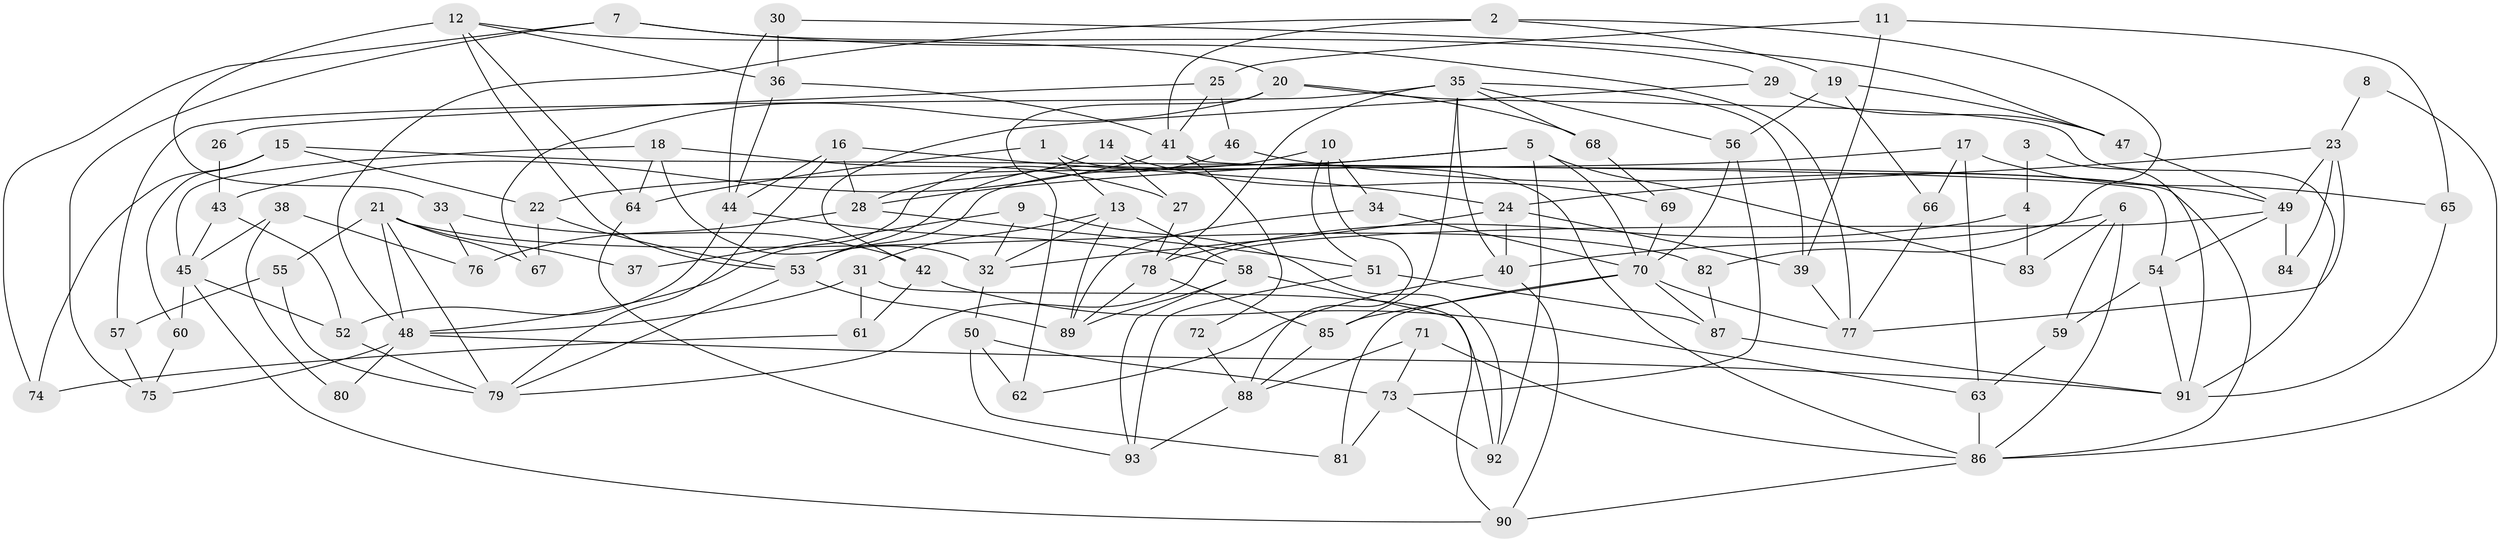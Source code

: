 // coarse degree distribution, {2: 0.1276595744680851, 3: 0.2127659574468085, 6: 0.0851063829787234, 8: 0.02127659574468085, 7: 0.1276595744680851, 11: 0.02127659574468085, 9: 0.0851063829787234, 10: 0.02127659574468085, 4: 0.1276595744680851, 5: 0.14893617021276595, 12: 0.02127659574468085}
// Generated by graph-tools (version 1.1) at 2025/43/03/06/25 01:43:20]
// undirected, 93 vertices, 186 edges
graph export_dot {
graph [start="1"]
  node [color=gray90,style=filled];
  1;
  2;
  3;
  4;
  5;
  6;
  7;
  8;
  9;
  10;
  11;
  12;
  13;
  14;
  15;
  16;
  17;
  18;
  19;
  20;
  21;
  22;
  23;
  24;
  25;
  26;
  27;
  28;
  29;
  30;
  31;
  32;
  33;
  34;
  35;
  36;
  37;
  38;
  39;
  40;
  41;
  42;
  43;
  44;
  45;
  46;
  47;
  48;
  49;
  50;
  51;
  52;
  53;
  54;
  55;
  56;
  57;
  58;
  59;
  60;
  61;
  62;
  63;
  64;
  65;
  66;
  67;
  68;
  69;
  70;
  71;
  72;
  73;
  74;
  75;
  76;
  77;
  78;
  79;
  80;
  81;
  82;
  83;
  84;
  85;
  86;
  87;
  88;
  89;
  90;
  91;
  92;
  93;
  1 -- 64;
  1 -- 13;
  1 -- 86;
  2 -- 82;
  2 -- 41;
  2 -- 19;
  2 -- 48;
  3 -- 4;
  3 -- 91;
  4 -- 78;
  4 -- 83;
  5 -- 53;
  5 -- 92;
  5 -- 28;
  5 -- 70;
  5 -- 83;
  6 -- 86;
  6 -- 40;
  6 -- 59;
  6 -- 83;
  7 -- 75;
  7 -- 77;
  7 -- 29;
  7 -- 74;
  8 -- 86;
  8 -- 23;
  9 -- 92;
  9 -- 32;
  9 -- 37;
  10 -- 51;
  10 -- 53;
  10 -- 34;
  10 -- 88;
  11 -- 39;
  11 -- 65;
  11 -- 25;
  12 -- 53;
  12 -- 36;
  12 -- 20;
  12 -- 33;
  12 -- 64;
  13 -- 31;
  13 -- 89;
  13 -- 32;
  13 -- 58;
  14 -- 69;
  14 -- 28;
  14 -- 27;
  15 -- 22;
  15 -- 54;
  15 -- 60;
  15 -- 74;
  16 -- 24;
  16 -- 79;
  16 -- 28;
  16 -- 44;
  17 -- 63;
  17 -- 66;
  17 -- 22;
  17 -- 65;
  18 -- 45;
  18 -- 64;
  18 -- 27;
  18 -- 32;
  19 -- 56;
  19 -- 47;
  19 -- 66;
  20 -- 62;
  20 -- 67;
  20 -- 68;
  20 -- 91;
  21 -- 48;
  21 -- 55;
  21 -- 37;
  21 -- 67;
  21 -- 79;
  21 -- 82;
  22 -- 67;
  22 -- 53;
  23 -- 77;
  23 -- 49;
  23 -- 24;
  23 -- 84;
  24 -- 32;
  24 -- 39;
  24 -- 40;
  25 -- 41;
  25 -- 26;
  25 -- 46;
  26 -- 43;
  27 -- 78;
  28 -- 51;
  28 -- 76;
  29 -- 47;
  29 -- 42;
  30 -- 44;
  30 -- 47;
  30 -- 36;
  31 -- 61;
  31 -- 48;
  31 -- 92;
  32 -- 50;
  33 -- 42;
  33 -- 76;
  34 -- 89;
  34 -- 70;
  35 -- 40;
  35 -- 78;
  35 -- 39;
  35 -- 56;
  35 -- 57;
  35 -- 68;
  35 -- 85;
  36 -- 44;
  36 -- 41;
  38 -- 76;
  38 -- 45;
  38 -- 80;
  39 -- 77;
  40 -- 90;
  40 -- 62;
  41 -- 86;
  41 -- 43;
  41 -- 72;
  42 -- 63;
  42 -- 61;
  43 -- 52;
  43 -- 45;
  44 -- 58;
  44 -- 52;
  45 -- 90;
  45 -- 52;
  45 -- 60;
  46 -- 48;
  46 -- 49;
  47 -- 49;
  48 -- 91;
  48 -- 75;
  48 -- 80;
  49 -- 79;
  49 -- 54;
  49 -- 84;
  50 -- 81;
  50 -- 62;
  50 -- 73;
  51 -- 93;
  51 -- 87;
  52 -- 79;
  53 -- 79;
  53 -- 89;
  54 -- 91;
  54 -- 59;
  55 -- 79;
  55 -- 57;
  56 -- 70;
  56 -- 73;
  57 -- 75;
  58 -- 89;
  58 -- 90;
  58 -- 93;
  59 -- 63;
  60 -- 75;
  61 -- 74;
  63 -- 86;
  64 -- 93;
  65 -- 91;
  66 -- 77;
  68 -- 69;
  69 -- 70;
  70 -- 77;
  70 -- 81;
  70 -- 85;
  70 -- 87;
  71 -- 88;
  71 -- 73;
  71 -- 86;
  72 -- 88;
  73 -- 81;
  73 -- 92;
  78 -- 85;
  78 -- 89;
  82 -- 87;
  85 -- 88;
  86 -- 90;
  87 -- 91;
  88 -- 93;
}
